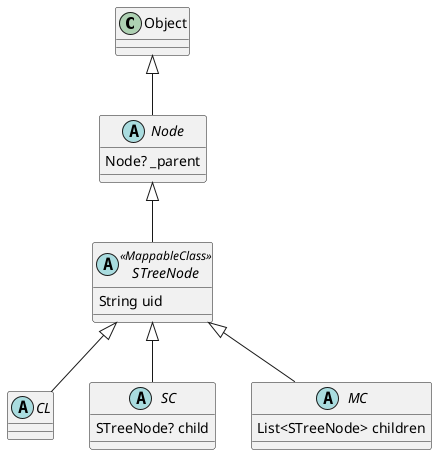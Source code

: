 @startuml
'https://plantuml.com/class-diagram

class Object

abstract class Node extends Object {
    Node? _parent
}

abstract class STreeNode <<MappableClass>> extends Node {
    String uid
}

skinparam groupInheritance 17
abstract class CL extends STreeNode {}

skinparam groupInheritance 15
abstract class SC extends STreeNode {
   STreeNode? child
}

skinparam groupInheritance 13
abstract class MC extends STreeNode {
   List<STreeNode> children
}

'interface List
'interface Collection

'class AlgCNode extends CL
'class AssetImageNode extends CL
'class ChipNode extends CL
'class FileNode extends CL
'class FirebaseStorageImageNode extends CL
'class FSImageNode extends CL
'class GapNode extends CL
'class GoogleDriveIFrameNode extends CL
'class IFrameNode extends CL
'class MarkdownNode extends CL
'class PlaceholderNode extends CL
'class PollOptionNode extends CL
'class RichTextNode extends CL
'class StepNode extends CL
'class TextNode extends CL
'class UMLImageNode extends CL
'class YTNode extends CL


'class AlignNode extends SC
'class AspectRatioNode extends SC
'class ButtonNode extends SC
'class CenterNode extends SC
'class ContainerNode extends SC
'class DefaultTextStyleNode extends SC
'class ExpandedNode extends SC
'class FlexibleNode extends SC
'class GenericSingleChildNode extends SC
'class HotspotsNode extends SC
'class PaddingNode extends SC
'class PositionedNode extends SC
'class SingleChildScrollViewNode extends SC
'class SizedBoxNode extends SC
'class SnippetRootNode extends SC {
'  SnippetName name
'  RoutePath? routePath
'  String tags
'}
'
'class CarouselNode extends MC
'class DirectoryNode extends MC
'class FlexNode extends MC
'class GenericMultiChildNode extends MC
'class MenuBarNode extends MC
'class PollNode extends MC
'class SplitViewNode extends MC
'class StackNode extends MC
'class StepperNode extends MC
'class SubmenuButtonNode extends MC
'class TabBarNode extends MC
'class TabBarViewNode extends MC
'class WrapNode extends MC
'
'enum TimeUnit {
'DAYS
'HOURS
'MINUTES
'}

@enduml